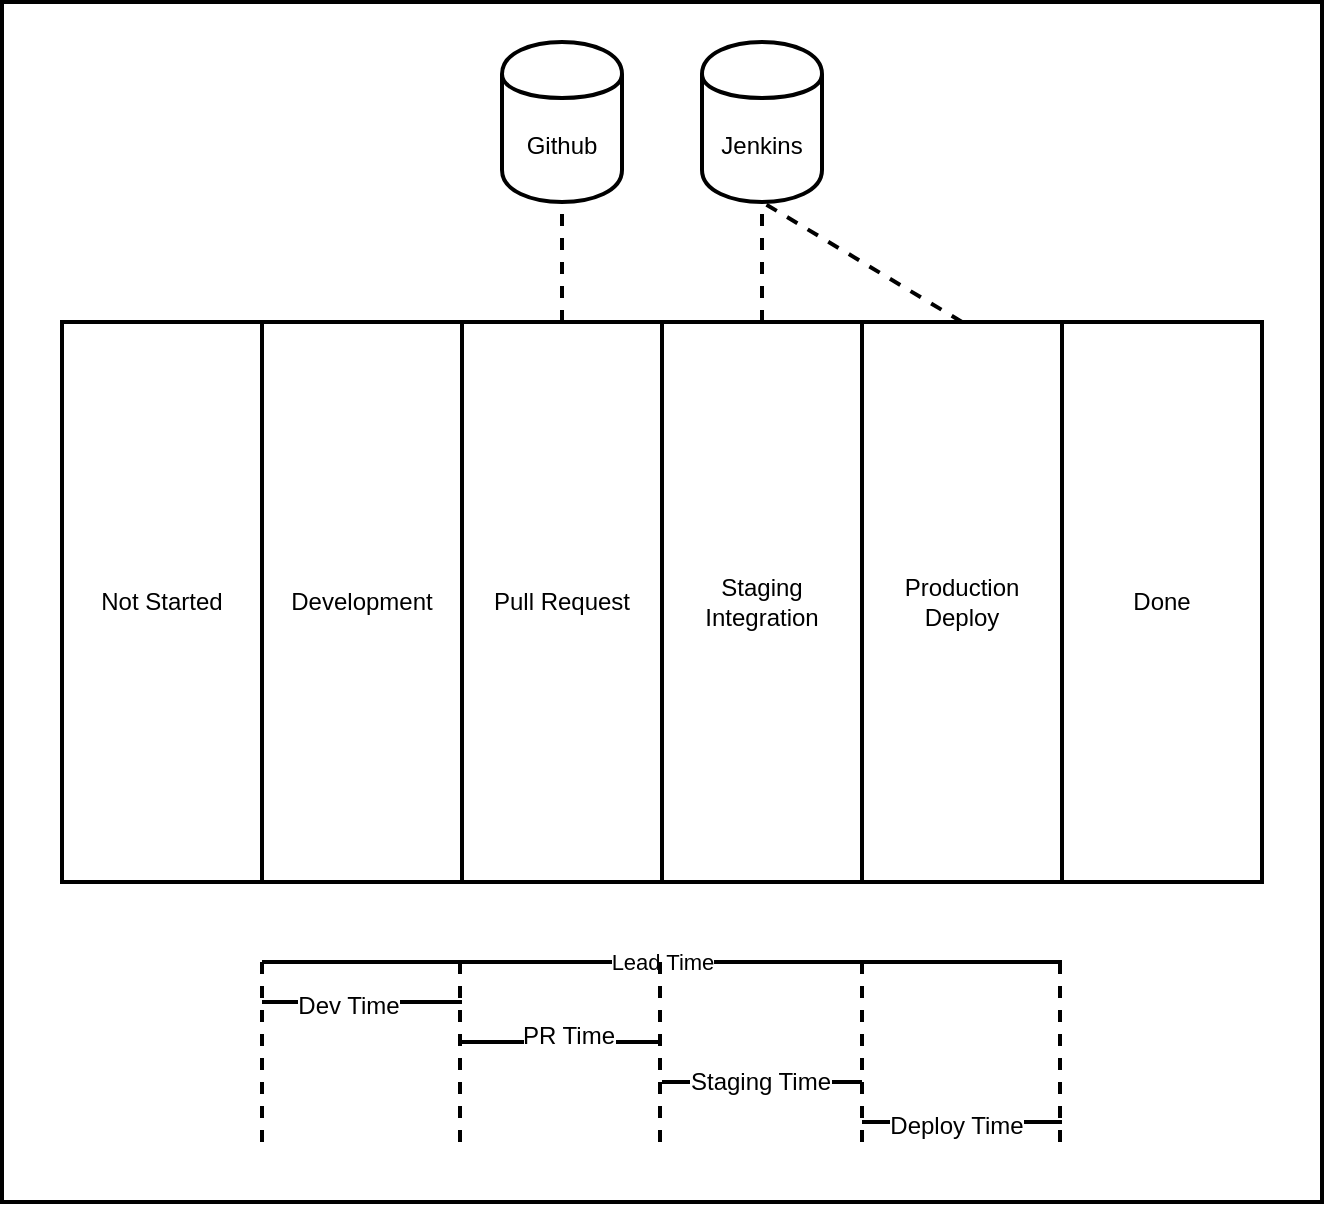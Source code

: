 <mxfile version="10.8.4" type="device"><diagram id="zcrtbNHViPkLlbBD80l0" name="Page-1"><mxGraphModel dx="737" dy="1843" grid="1" gridSize="10" guides="1" tooltips="1" connect="1" arrows="1" fold="1" page="1" pageScale="1" pageWidth="850" pageHeight="1100" math="0" shadow="0"><root><mxCell id="0"/><mxCell id="1" parent="0"/><mxCell id="RNGNuHjfeiEK4pAEanNI-43" value="" style="rounded=0;whiteSpace=wrap;html=1;strokeWidth=2;" vertex="1" parent="1"><mxGeometry x="100" y="-100" width="660" height="600" as="geometry"/></mxCell><mxCell id="RNGNuHjfeiEK4pAEanNI-2" value="Not Started" style="rounded=0;whiteSpace=wrap;html=1;strokeWidth=2;" vertex="1" parent="1"><mxGeometry x="130" y="60" width="100" height="280" as="geometry"/></mxCell><mxCell id="RNGNuHjfeiEK4pAEanNI-3" value="Development" style="rounded=0;whiteSpace=wrap;html=1;strokeWidth=2;" vertex="1" parent="1"><mxGeometry x="230" y="60" width="100" height="280" as="geometry"/></mxCell><mxCell id="RNGNuHjfeiEK4pAEanNI-4" value="Pull Request" style="rounded=0;whiteSpace=wrap;html=1;strokeWidth=2;" vertex="1" parent="1"><mxGeometry x="330" y="60" width="100" height="280" as="geometry"/></mxCell><mxCell id="RNGNuHjfeiEK4pAEanNI-5" value="Staging Integration" style="rounded=0;whiteSpace=wrap;html=1;strokeWidth=2;" vertex="1" parent="1"><mxGeometry x="430" y="60" width="100" height="280" as="geometry"/></mxCell><mxCell id="RNGNuHjfeiEK4pAEanNI-6" value="Done" style="rounded=0;whiteSpace=wrap;html=1;strokeWidth=2;" vertex="1" parent="1"><mxGeometry x="630" y="60" width="100" height="280" as="geometry"/></mxCell><mxCell id="RNGNuHjfeiEK4pAEanNI-8" value="Lead Time" style="endArrow=none;html=1;strokeWidth=2;" edge="1" parent="1"><mxGeometry width="50" height="50" relative="1" as="geometry"><mxPoint x="230" y="380" as="sourcePoint"/><mxPoint x="630" y="380" as="targetPoint"/></mxGeometry></mxCell><mxCell id="RNGNuHjfeiEK4pAEanNI-9" value="" style="endArrow=none;html=1;strokeWidth=2;" edge="1" parent="1"><mxGeometry width="50" height="50" relative="1" as="geometry"><mxPoint x="230" y="400" as="sourcePoint"/><mxPoint x="330" y="400" as="targetPoint"/></mxGeometry></mxCell><mxCell id="RNGNuHjfeiEK4pAEanNI-26" value="Dev Time" style="text;html=1;resizable=0;points=[];align=center;verticalAlign=middle;labelBackgroundColor=#ffffff;" vertex="1" connectable="0" parent="RNGNuHjfeiEK4pAEanNI-9"><mxGeometry x="-0.14" y="-2" relative="1" as="geometry"><mxPoint as="offset"/></mxGeometry></mxCell><mxCell id="RNGNuHjfeiEK4pAEanNI-10" value="" style="endArrow=none;html=1;strokeWidth=2;" edge="1" parent="1"><mxGeometry width="50" height="50" relative="1" as="geometry"><mxPoint x="330" y="420" as="sourcePoint"/><mxPoint x="430" y="420" as="targetPoint"/></mxGeometry></mxCell><mxCell id="RNGNuHjfeiEK4pAEanNI-28" value="PR Time" style="text;html=1;resizable=0;points=[];align=center;verticalAlign=middle;labelBackgroundColor=#ffffff;" vertex="1" connectable="0" parent="RNGNuHjfeiEK4pAEanNI-10"><mxGeometry x="0.06" y="3" relative="1" as="geometry"><mxPoint as="offset"/></mxGeometry></mxCell><mxCell id="RNGNuHjfeiEK4pAEanNI-11" value="" style="endArrow=none;html=1;strokeWidth=2;" edge="1" parent="1"><mxGeometry width="50" height="50" relative="1" as="geometry"><mxPoint x="430" y="440" as="sourcePoint"/><mxPoint x="530" y="440" as="targetPoint"/></mxGeometry></mxCell><mxCell id="RNGNuHjfeiEK4pAEanNI-30" value="Staging Time" style="text;html=1;resizable=0;points=[];align=center;verticalAlign=middle;labelBackgroundColor=#ffffff;" vertex="1" connectable="0" parent="RNGNuHjfeiEK4pAEanNI-11"><mxGeometry x="-0.02" relative="1" as="geometry"><mxPoint as="offset"/></mxGeometry></mxCell><mxCell id="RNGNuHjfeiEK4pAEanNI-12" value="" style="endArrow=none;html=1;strokeWidth=2;" edge="1" parent="1"><mxGeometry width="50" height="50" relative="1" as="geometry"><mxPoint x="530" y="460" as="sourcePoint"/><mxPoint x="630" y="460" as="targetPoint"/></mxGeometry></mxCell><mxCell id="RNGNuHjfeiEK4pAEanNI-32" value="Deploy Time" style="text;html=1;resizable=0;points=[];align=center;verticalAlign=middle;labelBackgroundColor=#ffffff;" vertex="1" connectable="0" parent="RNGNuHjfeiEK4pAEanNI-12"><mxGeometry x="-0.06" y="-2" relative="1" as="geometry"><mxPoint as="offset"/></mxGeometry></mxCell><mxCell id="RNGNuHjfeiEK4pAEanNI-13" value="Github" style="shape=cylinder;whiteSpace=wrap;html=1;boundedLbl=1;backgroundOutline=1;strokeWidth=2;" vertex="1" parent="1"><mxGeometry x="350" y="-80" width="60" height="80" as="geometry"/></mxCell><mxCell id="RNGNuHjfeiEK4pAEanNI-14" value="Jenkins" style="shape=cylinder;whiteSpace=wrap;html=1;boundedLbl=1;backgroundOutline=1;strokeWidth=2;" vertex="1" parent="1"><mxGeometry x="450" y="-80" width="60" height="80" as="geometry"/></mxCell><mxCell id="RNGNuHjfeiEK4pAEanNI-16" value="" style="endArrow=none;dashed=1;html=1;entryX=0.5;entryY=1;entryDx=0;entryDy=0;endSize=7;strokeWidth=2;" edge="1" parent="1" source="RNGNuHjfeiEK4pAEanNI-4" target="RNGNuHjfeiEK4pAEanNI-13"><mxGeometry width="50" height="50" relative="1" as="geometry"><mxPoint x="130" y="510" as="sourcePoint"/><mxPoint x="180" y="460" as="targetPoint"/></mxGeometry></mxCell><mxCell id="RNGNuHjfeiEK4pAEanNI-17" value="Production&lt;br&gt;Deploy&lt;br&gt;" style="rounded=0;whiteSpace=wrap;html=1;strokeWidth=2;" vertex="1" parent="1"><mxGeometry x="530" y="60" width="100" height="280" as="geometry"/></mxCell><mxCell id="RNGNuHjfeiEK4pAEanNI-18" value="" style="endArrow=none;dashed=1;html=1;entryX=0.5;entryY=1;entryDx=0;entryDy=0;exitX=0.5;exitY=0;exitDx=0;exitDy=0;endSize=7;strokeWidth=2;" edge="1" parent="1" source="RNGNuHjfeiEK4pAEanNI-5" target="RNGNuHjfeiEK4pAEanNI-14"><mxGeometry width="50" height="50" relative="1" as="geometry"><mxPoint x="479" y="60" as="sourcePoint"/><mxPoint x="479" as="targetPoint"/></mxGeometry></mxCell><mxCell id="RNGNuHjfeiEK4pAEanNI-19" value="" style="endArrow=none;dashed=1;html=1;entryX=0.5;entryY=1;entryDx=0;entryDy=0;exitX=0.5;exitY=0;exitDx=0;exitDy=0;endSize=7;strokeWidth=2;" edge="1" parent="1" source="RNGNuHjfeiEK4pAEanNI-17" target="RNGNuHjfeiEK4pAEanNI-14"><mxGeometry width="50" height="50" relative="1" as="geometry"><mxPoint x="489" y="70" as="sourcePoint"/><mxPoint x="489" y="10" as="targetPoint"/></mxGeometry></mxCell><mxCell id="RNGNuHjfeiEK4pAEanNI-36" value="" style="endArrow=none;dashed=1;html=1;strokeWidth=2;exitX=0.197;exitY=0.966;exitDx=0;exitDy=0;exitPerimeter=0;" edge="1" parent="1"><mxGeometry width="50" height="50" relative="1" as="geometry"><mxPoint x="230" y="470" as="sourcePoint"/><mxPoint x="230" y="380" as="targetPoint"/></mxGeometry></mxCell><mxCell id="RNGNuHjfeiEK4pAEanNI-38" value="" style="endArrow=none;dashed=1;html=1;strokeWidth=2;exitX=0.197;exitY=0.966;exitDx=0;exitDy=0;exitPerimeter=0;" edge="1" parent="1"><mxGeometry width="50" height="50" relative="1" as="geometry"><mxPoint x="329" y="470" as="sourcePoint"/><mxPoint x="329" y="380" as="targetPoint"/></mxGeometry></mxCell><mxCell id="RNGNuHjfeiEK4pAEanNI-40" value="" style="endArrow=none;dashed=1;html=1;strokeWidth=2;exitX=0.197;exitY=0.966;exitDx=0;exitDy=0;exitPerimeter=0;" edge="1" parent="1"><mxGeometry width="50" height="50" relative="1" as="geometry"><mxPoint x="429" y="470" as="sourcePoint"/><mxPoint x="429" y="380" as="targetPoint"/></mxGeometry></mxCell><mxCell id="RNGNuHjfeiEK4pAEanNI-41" value="" style="endArrow=none;dashed=1;html=1;strokeWidth=2;exitX=0.197;exitY=0.966;exitDx=0;exitDy=0;exitPerimeter=0;" edge="1" parent="1"><mxGeometry width="50" height="50" relative="1" as="geometry"><mxPoint x="530" y="470" as="sourcePoint"/><mxPoint x="530" y="380" as="targetPoint"/></mxGeometry></mxCell><mxCell id="RNGNuHjfeiEK4pAEanNI-42" value="" style="endArrow=none;dashed=1;html=1;strokeWidth=2;exitX=0.197;exitY=0.966;exitDx=0;exitDy=0;exitPerimeter=0;" edge="1" parent="1"><mxGeometry width="50" height="50" relative="1" as="geometry"><mxPoint x="629" y="470" as="sourcePoint"/><mxPoint x="629" y="380" as="targetPoint"/></mxGeometry></mxCell></root></mxGraphModel></diagram></mxfile>